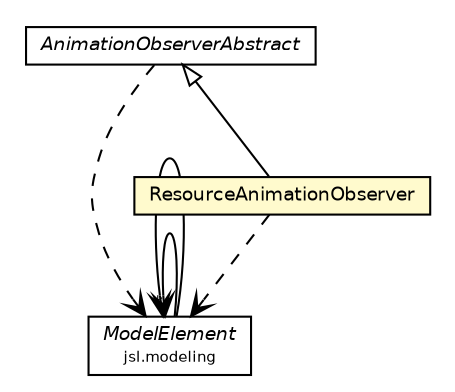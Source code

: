 #!/usr/local/bin/dot
#
# Class diagram 
# Generated by UMLGraph version 5.4 (http://www.umlgraph.org/)
#

digraph G {
	edge [fontname="Helvetica",fontsize=10,labelfontname="Helvetica",labelfontsize=10];
	node [fontname="Helvetica",fontsize=10,shape=plaintext];
	nodesep=0.25;
	ranksep=0.5;
	// jsl.modeling.ModelElement
	c177539 [label=<<table title="jsl.modeling.ModelElement" border="0" cellborder="1" cellspacing="0" cellpadding="2" port="p" href="../../modeling/ModelElement.html">
		<tr><td><table border="0" cellspacing="0" cellpadding="1">
<tr><td align="center" balign="center"><font face="Helvetica-Oblique"> ModelElement </font></td></tr>
<tr><td align="center" balign="center"><font point-size="7.0"> jsl.modeling </font></td></tr>
		</table></td></tr>
		</table>>, URL="../../modeling/ModelElement.html", fontname="Helvetica", fontcolor="black", fontsize=9.0];
	// jsl.observers.animation.ResourceAnimationObserver
	c177817 [label=<<table title="jsl.observers.animation.ResourceAnimationObserver" border="0" cellborder="1" cellspacing="0" cellpadding="2" port="p" bgcolor="lemonChiffon" href="./ResourceAnimationObserver.html">
		<tr><td><table border="0" cellspacing="0" cellpadding="1">
<tr><td align="center" balign="center"> ResourceAnimationObserver </td></tr>
		</table></td></tr>
		</table>>, URL="./ResourceAnimationObserver.html", fontname="Helvetica", fontcolor="black", fontsize=9.0];
	// jsl.observers.animation.AnimationObserverAbstract
	c177820 [label=<<table title="jsl.observers.animation.AnimationObserverAbstract" border="0" cellborder="1" cellspacing="0" cellpadding="2" port="p" href="./AnimationObserverAbstract.html">
		<tr><td><table border="0" cellspacing="0" cellpadding="1">
<tr><td align="center" balign="center"><font face="Helvetica-Oblique"> AnimationObserverAbstract </font></td></tr>
		</table></td></tr>
		</table>>, URL="./AnimationObserverAbstract.html", fontname="Helvetica", fontcolor="black", fontsize=9.0];
	//jsl.observers.animation.ResourceAnimationObserver extends jsl.observers.animation.AnimationObserverAbstract
	c177820:p -> c177817:p [dir=back,arrowtail=empty];
	// jsl.modeling.ModelElement NAVASSOC jsl.modeling.ModelElement
	c177539:p -> c177539:p [taillabel="", label="", headlabel="*", fontname="Helvetica", fontcolor="black", fontsize=10.0, color="black", arrowhead=open];
	// jsl.modeling.ModelElement NAVASSOC jsl.modeling.ModelElement
	c177539:p -> c177539:p [taillabel="", label="", headlabel="", fontname="Helvetica", fontcolor="black", fontsize=10.0, color="black", arrowhead=open];
	// jsl.observers.animation.ResourceAnimationObserver DEPEND jsl.modeling.ModelElement
	c177817:p -> c177539:p [taillabel="", label="", headlabel="", fontname="Helvetica", fontcolor="black", fontsize=10.0, color="black", arrowhead=open, style=dashed];
	// jsl.observers.animation.AnimationObserverAbstract DEPEND jsl.modeling.ModelElement
	c177820:p -> c177539:p [taillabel="", label="", headlabel="", fontname="Helvetica", fontcolor="black", fontsize=10.0, color="black", arrowhead=open, style=dashed];
}

